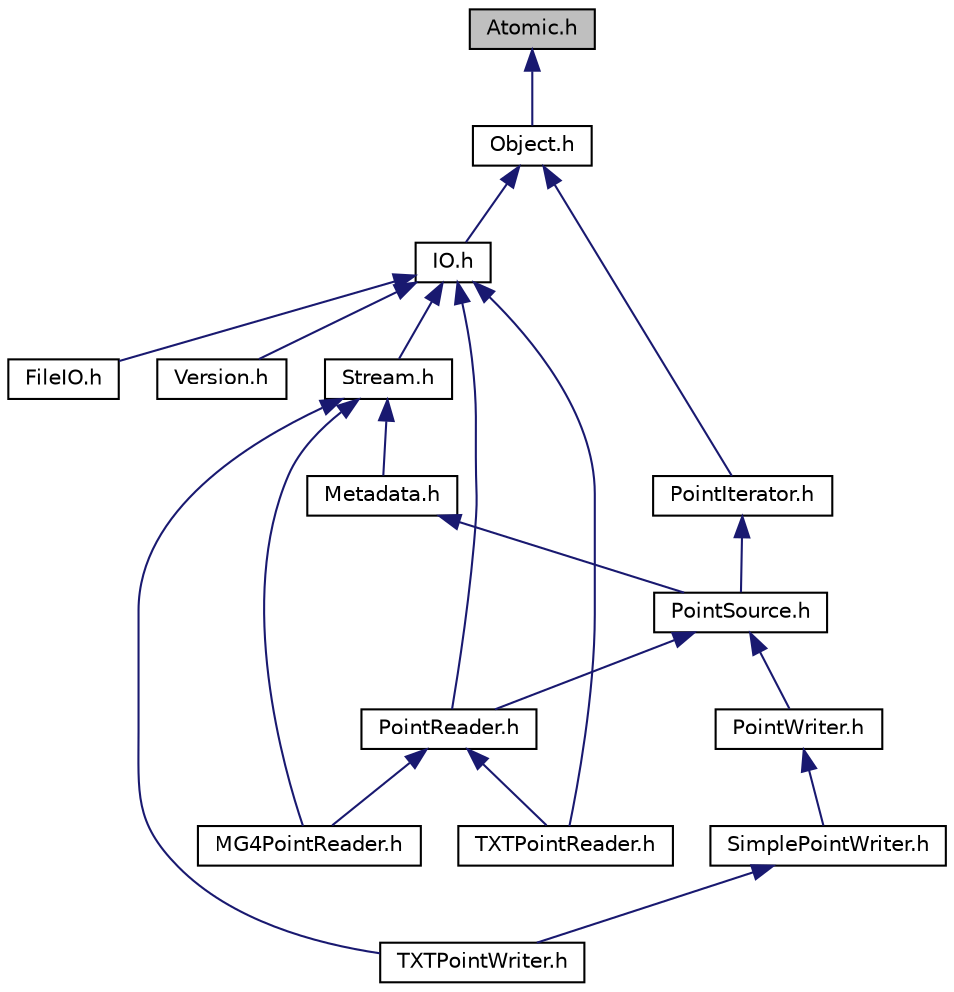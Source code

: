 digraph "Atomic.h"
{
  bgcolor="transparent";
  edge [fontname="Helvetica",fontsize="10",labelfontname="Helvetica",labelfontsize="10"];
  node [fontname="Helvetica",fontsize="10",shape=record];
  Node1 [label="Atomic.h",height=0.2,width=0.4,color="black", fillcolor="grey75", style="filled" fontcolor="black"];
  Node1 -> Node2 [dir="back",color="midnightblue",fontsize="10",style="solid",fontname="Helvetica"];
  Node2 [label="Object.h",height=0.2,width=0.4,color="black",URL="$a00045.html"];
  Node2 -> Node3 [dir="back",color="midnightblue",fontsize="10",style="solid",fontname="Helvetica"];
  Node3 [label="IO.h",height=0.2,width=0.4,color="black",URL="$a00040.html"];
  Node3 -> Node4 [dir="back",color="midnightblue",fontsize="10",style="solid",fontname="Helvetica"];
  Node4 [label="FileIO.h",height=0.2,width=0.4,color="black",URL="$a00038.html"];
  Node3 -> Node5 [dir="back",color="midnightblue",fontsize="10",style="solid",fontname="Helvetica"];
  Node5 [label="PointReader.h",height=0.2,width=0.4,color="black",URL="$a00048.html"];
  Node5 -> Node6 [dir="back",color="midnightblue",fontsize="10",style="solid",fontname="Helvetica"];
  Node6 [label="MG4PointReader.h",height=0.2,width=0.4,color="black",URL="$a00043.html"];
  Node5 -> Node7 [dir="back",color="midnightblue",fontsize="10",style="solid",fontname="Helvetica"];
  Node7 [label="TXTPointReader.h",height=0.2,width=0.4,color="black",URL="$a00054.html"];
  Node3 -> Node8 [dir="back",color="midnightblue",fontsize="10",style="solid",fontname="Helvetica"];
  Node8 [label="Stream.h",height=0.2,width=0.4,color="black",URL="$a00053.html"];
  Node8 -> Node9 [dir="back",color="midnightblue",fontsize="10",style="solid",fontname="Helvetica"];
  Node9 [label="Metadata.h",height=0.2,width=0.4,color="black",URL="$a00042.html"];
  Node9 -> Node10 [dir="back",color="midnightblue",fontsize="10",style="solid",fontname="Helvetica"];
  Node10 [label="PointSource.h",height=0.2,width=0.4,color="black",URL="$a00049.html"];
  Node10 -> Node5 [dir="back",color="midnightblue",fontsize="10",style="solid",fontname="Helvetica"];
  Node10 -> Node11 [dir="back",color="midnightblue",fontsize="10",style="solid",fontname="Helvetica"];
  Node11 [label="PointWriter.h",height=0.2,width=0.4,color="black",URL="$a00050.html"];
  Node11 -> Node12 [dir="back",color="midnightblue",fontsize="10",style="solid",fontname="Helvetica"];
  Node12 [label="SimplePointWriter.h",height=0.2,width=0.4,color="black",URL="$a00052.html"];
  Node12 -> Node13 [dir="back",color="midnightblue",fontsize="10",style="solid",fontname="Helvetica"];
  Node13 [label="TXTPointWriter.h",height=0.2,width=0.4,color="black",URL="$a00055.html"];
  Node8 -> Node6 [dir="back",color="midnightblue",fontsize="10",style="solid",fontname="Helvetica"];
  Node8 -> Node13 [dir="back",color="midnightblue",fontsize="10",style="solid",fontname="Helvetica"];
  Node3 -> Node7 [dir="back",color="midnightblue",fontsize="10",style="solid",fontname="Helvetica"];
  Node3 -> Node14 [dir="back",color="midnightblue",fontsize="10",style="solid",fontname="Helvetica"];
  Node14 [label="Version.h",height=0.2,width=0.4,color="black",URL="$a00057.html"];
  Node2 -> Node15 [dir="back",color="midnightblue",fontsize="10",style="solid",fontname="Helvetica"];
  Node15 [label="PointIterator.h",height=0.2,width=0.4,color="black",URL="$a00047.html"];
  Node15 -> Node10 [dir="back",color="midnightblue",fontsize="10",style="solid",fontname="Helvetica"];
}
